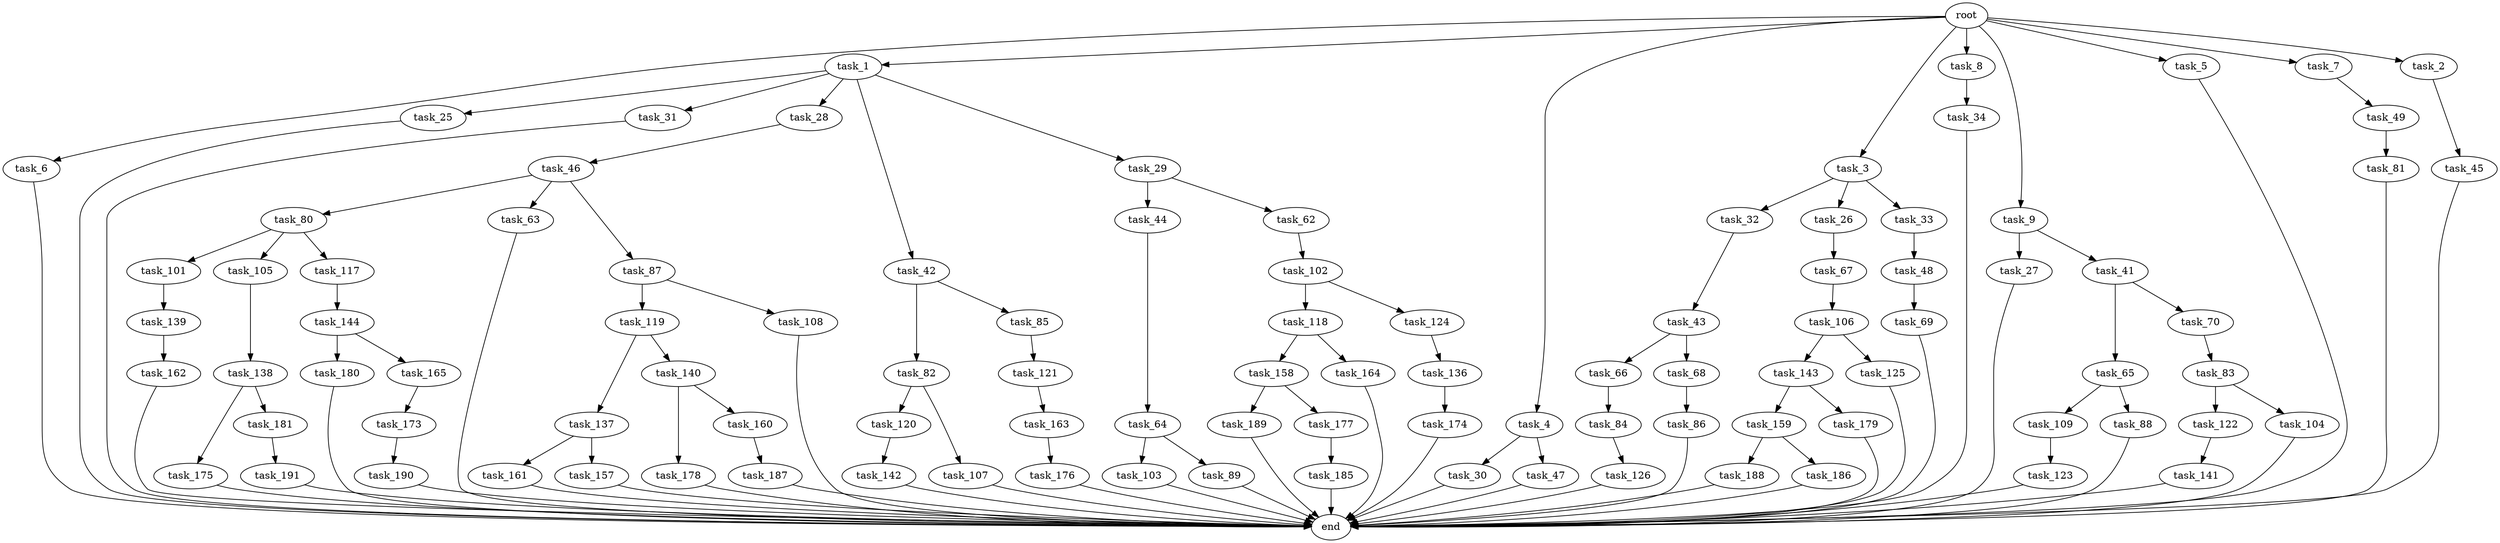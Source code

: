 digraph G {
  task_6 [size="1.024000"];
  task_136 [size="309237645.312000"];
  task_45 [size="77309411.328000"];
  task_187 [size="77309411.328000"];
  task_123 [size="214748364.800000"];
  task_80 [size="137438953.472000"];
  task_44 [size="858993459.200000"];
  task_66 [size="695784701.952000"];
  task_1 [size="1.024000"];
  task_82 [size="137438953.472000"];
  task_159 [size="549755813.888000"];
  task_68 [size="695784701.952000"];
  task_119 [size="420906795.008000"];
  task_190 [size="214748364.800000"];
  task_65 [size="77309411.328000"];
  task_83 [size="214748364.800000"];
  root [size="0.000000"];
  task_63 [size="137438953.472000"];
  task_176 [size="858993459.200000"];
  task_179 [size="549755813.888000"];
  task_144 [size="77309411.328000"];
  task_4 [size="1.024000"];
  task_3 [size="1.024000"];
  task_86 [size="549755813.888000"];
  task_189 [size="214748364.800000"];
  task_84 [size="695784701.952000"];
  task_101 [size="309237645.312000"];
  task_178 [size="34359738.368000"];
  task_8 [size="1.024000"];
  task_120 [size="214748364.800000"];
  task_9 [size="1.024000"];
  task_27 [size="309237645.312000"];
  task_109 [size="34359738.368000"];
  task_177 [size="214748364.800000"];
  task_5 [size="1.024000"];
  task_107 [size="214748364.800000"];
  task_49 [size="858993459.200000"];
  task_161 [size="214748364.800000"];
  task_103 [size="137438953.472000"];
  task_32 [size="858993459.200000"];
  task_88 [size="34359738.368000"];
  task_7 [size="1.024000"];
  task_188 [size="858993459.200000"];
  task_25 [size="858993459.200000"];
  task_126 [size="549755813.888000"];
  task_31 [size="858993459.200000"];
  task_186 [size="858993459.200000"];
  task_28 [size="858993459.200000"];
  task_142 [size="137438953.472000"];
  task_62 [size="858993459.200000"];
  task_137 [size="77309411.328000"];
  task_180 [size="858993459.200000"];
  task_121 [size="858993459.200000"];
  task_175 [size="34359738.368000"];
  task_141 [size="77309411.328000"];
  task_162 [size="137438953.472000"];
  task_26 [size="858993459.200000"];
  task_143 [size="214748364.800000"];
  task_2 [size="1.024000"];
  task_106 [size="549755813.888000"];
  task_105 [size="309237645.312000"];
  task_118 [size="77309411.328000"];
  task_42 [size="858993459.200000"];
  task_81 [size="137438953.472000"];
  task_33 [size="858993459.200000"];
  task_87 [size="137438953.472000"];
  task_122 [size="858993459.200000"];
  task_43 [size="214748364.800000"];
  task_41 [size="309237645.312000"];
  task_158 [size="34359738.368000"];
  task_160 [size="34359738.368000"];
  task_174 [size="420906795.008000"];
  task_104 [size="858993459.200000"];
  task_70 [size="77309411.328000"];
  task_165 [size="858993459.200000"];
  task_30 [size="695784701.952000"];
  task_67 [size="549755813.888000"];
  task_48 [size="309237645.312000"];
  task_173 [size="309237645.312000"];
  task_164 [size="34359738.368000"];
  task_185 [size="695784701.952000"];
  task_191 [size="858993459.200000"];
  task_85 [size="137438953.472000"];
  task_64 [size="309237645.312000"];
  task_163 [size="420906795.008000"];
  task_29 [size="858993459.200000"];
  task_102 [size="858993459.200000"];
  task_181 [size="34359738.368000"];
  task_139 [size="858993459.200000"];
  task_117 [size="309237645.312000"];
  task_47 [size="695784701.952000"];
  task_69 [size="858993459.200000"];
  task_140 [size="77309411.328000"];
  task_108 [size="420906795.008000"];
  end [size="0.000000"];
  task_89 [size="137438953.472000"];
  task_46 [size="695784701.952000"];
  task_34 [size="420906795.008000"];
  task_124 [size="77309411.328000"];
  task_125 [size="214748364.800000"];
  task_138 [size="549755813.888000"];
  task_157 [size="214748364.800000"];

  task_6 -> end [size="1.000000"];
  task_136 -> task_174 [size="411041792.000000"];
  task_45 -> end [size="1.000000"];
  task_187 -> end [size="1.000000"];
  task_123 -> end [size="1.000000"];
  task_80 -> task_101 [size="301989888.000000"];
  task_80 -> task_105 [size="301989888.000000"];
  task_80 -> task_117 [size="301989888.000000"];
  task_44 -> task_64 [size="301989888.000000"];
  task_66 -> task_84 [size="679477248.000000"];
  task_1 -> task_29 [size="838860800.000000"];
  task_1 -> task_31 [size="838860800.000000"];
  task_1 -> task_25 [size="838860800.000000"];
  task_1 -> task_28 [size="838860800.000000"];
  task_1 -> task_42 [size="838860800.000000"];
  task_82 -> task_107 [size="209715200.000000"];
  task_82 -> task_120 [size="209715200.000000"];
  task_159 -> task_186 [size="838860800.000000"];
  task_159 -> task_188 [size="838860800.000000"];
  task_68 -> task_86 [size="536870912.000000"];
  task_119 -> task_137 [size="75497472.000000"];
  task_119 -> task_140 [size="75497472.000000"];
  task_190 -> end [size="1.000000"];
  task_65 -> task_88 [size="33554432.000000"];
  task_65 -> task_109 [size="33554432.000000"];
  task_83 -> task_122 [size="838860800.000000"];
  task_83 -> task_104 [size="838860800.000000"];
  root -> task_2 [size="1.000000"];
  root -> task_6 [size="1.000000"];
  root -> task_7 [size="1.000000"];
  root -> task_4 [size="1.000000"];
  root -> task_3 [size="1.000000"];
  root -> task_5 [size="1.000000"];
  root -> task_1 [size="1.000000"];
  root -> task_8 [size="1.000000"];
  root -> task_9 [size="1.000000"];
  task_63 -> end [size="1.000000"];
  task_176 -> end [size="1.000000"];
  task_179 -> end [size="1.000000"];
  task_144 -> task_165 [size="838860800.000000"];
  task_144 -> task_180 [size="838860800.000000"];
  task_4 -> task_30 [size="679477248.000000"];
  task_4 -> task_47 [size="679477248.000000"];
  task_3 -> task_26 [size="838860800.000000"];
  task_3 -> task_33 [size="838860800.000000"];
  task_3 -> task_32 [size="838860800.000000"];
  task_86 -> end [size="1.000000"];
  task_189 -> end [size="1.000000"];
  task_84 -> task_126 [size="536870912.000000"];
  task_101 -> task_139 [size="838860800.000000"];
  task_178 -> end [size="1.000000"];
  task_8 -> task_34 [size="411041792.000000"];
  task_120 -> task_142 [size="134217728.000000"];
  task_9 -> task_27 [size="301989888.000000"];
  task_9 -> task_41 [size="301989888.000000"];
  task_27 -> end [size="1.000000"];
  task_109 -> task_123 [size="209715200.000000"];
  task_177 -> task_185 [size="679477248.000000"];
  task_5 -> end [size="1.000000"];
  task_107 -> end [size="1.000000"];
  task_49 -> task_81 [size="134217728.000000"];
  task_161 -> end [size="1.000000"];
  task_103 -> end [size="1.000000"];
  task_32 -> task_43 [size="209715200.000000"];
  task_88 -> end [size="1.000000"];
  task_7 -> task_49 [size="838860800.000000"];
  task_188 -> end [size="1.000000"];
  task_25 -> end [size="1.000000"];
  task_126 -> end [size="1.000000"];
  task_31 -> end [size="1.000000"];
  task_186 -> end [size="1.000000"];
  task_28 -> task_46 [size="679477248.000000"];
  task_142 -> end [size="1.000000"];
  task_62 -> task_102 [size="838860800.000000"];
  task_137 -> task_161 [size="209715200.000000"];
  task_137 -> task_157 [size="209715200.000000"];
  task_180 -> end [size="1.000000"];
  task_121 -> task_163 [size="411041792.000000"];
  task_175 -> end [size="1.000000"];
  task_141 -> end [size="1.000000"];
  task_162 -> end [size="1.000000"];
  task_26 -> task_67 [size="536870912.000000"];
  task_143 -> task_159 [size="536870912.000000"];
  task_143 -> task_179 [size="536870912.000000"];
  task_2 -> task_45 [size="75497472.000000"];
  task_106 -> task_143 [size="209715200.000000"];
  task_106 -> task_125 [size="209715200.000000"];
  task_105 -> task_138 [size="536870912.000000"];
  task_118 -> task_158 [size="33554432.000000"];
  task_118 -> task_164 [size="33554432.000000"];
  task_42 -> task_85 [size="134217728.000000"];
  task_42 -> task_82 [size="134217728.000000"];
  task_81 -> end [size="1.000000"];
  task_33 -> task_48 [size="301989888.000000"];
  task_87 -> task_108 [size="411041792.000000"];
  task_87 -> task_119 [size="411041792.000000"];
  task_122 -> task_141 [size="75497472.000000"];
  task_43 -> task_66 [size="679477248.000000"];
  task_43 -> task_68 [size="679477248.000000"];
  task_41 -> task_65 [size="75497472.000000"];
  task_41 -> task_70 [size="75497472.000000"];
  task_158 -> task_177 [size="209715200.000000"];
  task_158 -> task_189 [size="209715200.000000"];
  task_160 -> task_187 [size="75497472.000000"];
  task_174 -> end [size="1.000000"];
  task_104 -> end [size="1.000000"];
  task_70 -> task_83 [size="209715200.000000"];
  task_165 -> task_173 [size="301989888.000000"];
  task_30 -> end [size="1.000000"];
  task_67 -> task_106 [size="536870912.000000"];
  task_48 -> task_69 [size="838860800.000000"];
  task_173 -> task_190 [size="209715200.000000"];
  task_164 -> end [size="1.000000"];
  task_185 -> end [size="1.000000"];
  task_191 -> end [size="1.000000"];
  task_85 -> task_121 [size="838860800.000000"];
  task_64 -> task_103 [size="134217728.000000"];
  task_64 -> task_89 [size="134217728.000000"];
  task_163 -> task_176 [size="838860800.000000"];
  task_29 -> task_62 [size="838860800.000000"];
  task_29 -> task_44 [size="838860800.000000"];
  task_102 -> task_124 [size="75497472.000000"];
  task_102 -> task_118 [size="75497472.000000"];
  task_181 -> task_191 [size="838860800.000000"];
  task_139 -> task_162 [size="134217728.000000"];
  task_117 -> task_144 [size="75497472.000000"];
  task_47 -> end [size="1.000000"];
  task_69 -> end [size="1.000000"];
  task_140 -> task_178 [size="33554432.000000"];
  task_140 -> task_160 [size="33554432.000000"];
  task_108 -> end [size="1.000000"];
  task_89 -> end [size="1.000000"];
  task_46 -> task_87 [size="134217728.000000"];
  task_46 -> task_80 [size="134217728.000000"];
  task_46 -> task_63 [size="134217728.000000"];
  task_34 -> end [size="1.000000"];
  task_124 -> task_136 [size="301989888.000000"];
  task_125 -> end [size="1.000000"];
  task_138 -> task_181 [size="33554432.000000"];
  task_138 -> task_175 [size="33554432.000000"];
  task_157 -> end [size="1.000000"];
}
